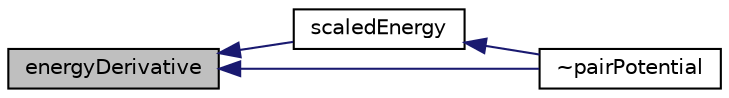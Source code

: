 digraph "energyDerivative"
{
  bgcolor="transparent";
  edge [fontname="Helvetica",fontsize="10",labelfontname="Helvetica",labelfontsize="10"];
  node [fontname="Helvetica",fontsize="10",shape=record];
  rankdir="LR";
  Node1 [label="energyDerivative",height=0.2,width=0.4,color="black", fillcolor="grey75", style="filled", fontcolor="black"];
  Node1 -> Node2 [dir="back",color="midnightblue",fontsize="10",style="solid",fontname="Helvetica"];
  Node2 [label="scaledEnergy",height=0.2,width=0.4,color="black",URL="$a01810.html#a5437f5cd0554991ac7603767b7d16a48"];
  Node2 -> Node3 [dir="back",color="midnightblue",fontsize="10",style="solid",fontname="Helvetica"];
  Node3 [label="~pairPotential",height=0.2,width=0.4,color="black",URL="$a01810.html#a555835bd36d48e462ecc22de382fdc16",tooltip="Destructor. "];
  Node1 -> Node3 [dir="back",color="midnightblue",fontsize="10",style="solid",fontname="Helvetica"];
}
